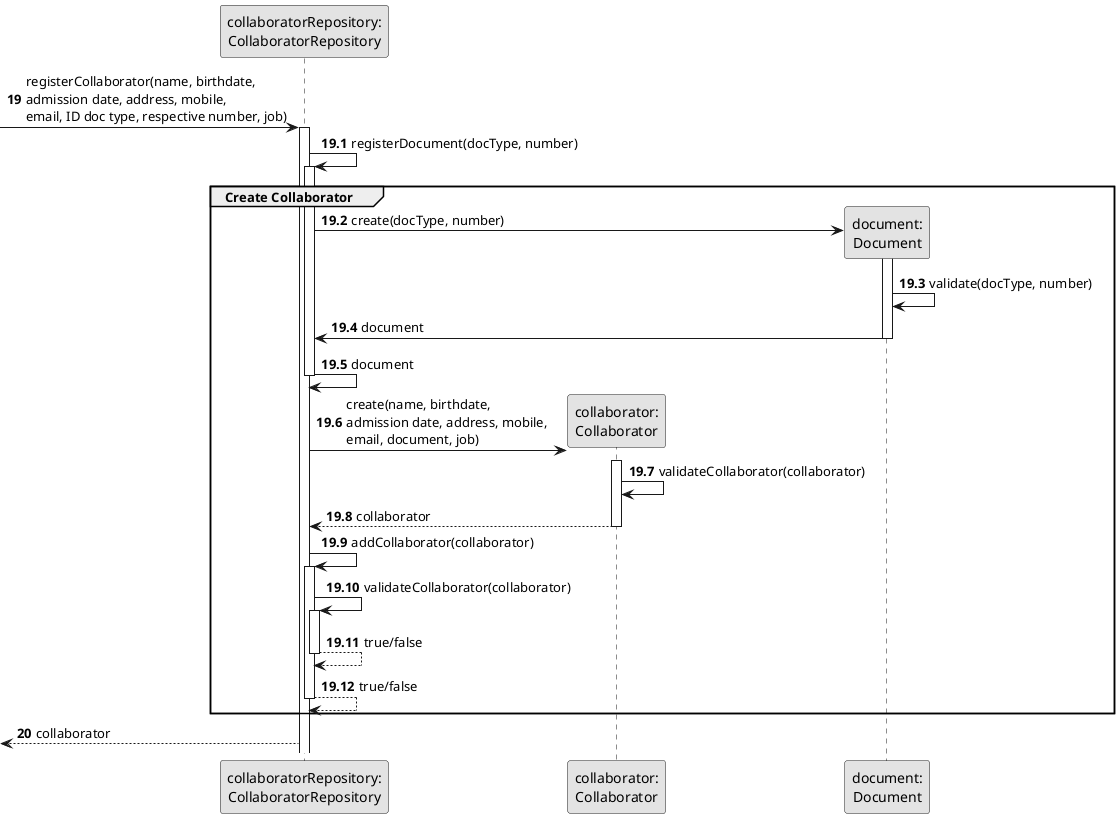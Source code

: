 @startuml
skinparam monochrome true
skinparam packageStyle rectangle
skinparam shadowing false


participant "collaboratorRepository:\nCollaboratorRepository" as CollaboratorRepository
participant "collaborator:\nCollaborator" as Collaborator
participant "document:\nDocument" as Doc

autonumber 19
-> CollaboratorRepository : registerCollaborator(name, birthdate, \nadmission date, address, mobile, \nemail, ID doc type, respective number, job)


autonumber 19.1
activate CollaboratorRepository

CollaboratorRepository -> CollaboratorRepository : registerDocument(docType, number)
activate CollaboratorRepository


    group Create Collaborator
    CollaboratorRepository -> Doc** : create(docType, number)
    activate Doc

    Doc -> Doc : validate(docType, number)

    Doc -> CollaboratorRepository : document
    deactivate Doc

    CollaboratorRepository -> CollaboratorRepository : document
    deactivate CollaboratorRepository


CollaboratorRepository -> Collaborator**: create(name, birthdate, \nadmission date, address, mobile, \nemail, document, job)

            activate Collaborator

                Collaborator -> Collaborator: validateCollaborator(collaborator)
                Collaborator --> CollaboratorRepository : collaborator

            deactivate Collaborator

        CollaboratorRepository -> CollaboratorRepository: addCollaborator(collaborator)

        activate CollaboratorRepository
            CollaboratorRepository -> CollaboratorRepository: validateCollaborator(collaborator)
            activate CollaboratorRepository

                CollaboratorRepository --> CollaboratorRepository : true/false
            deactivate CollaboratorRepository

            CollaboratorRepository --> CollaboratorRepository : true/false

        deactivate CollaboratorRepository
    end group

    autonumber 20
<-- CollaboratorRepository : collaborator

@enduml